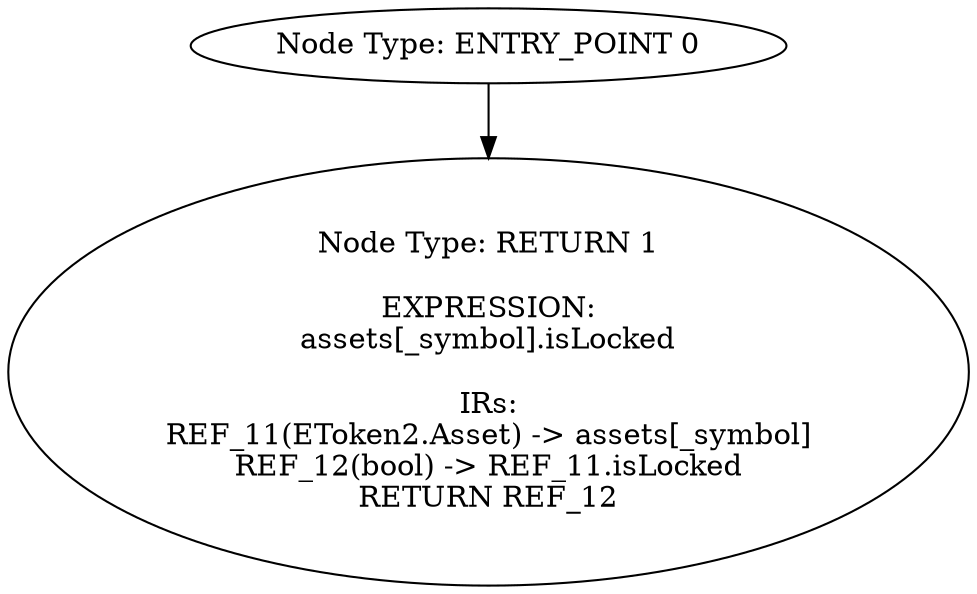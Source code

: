 digraph{
0[label="Node Type: ENTRY_POINT 0
"];
0->1;
1[label="Node Type: RETURN 1

EXPRESSION:
assets[_symbol].isLocked

IRs:
REF_11(EToken2.Asset) -> assets[_symbol]
REF_12(bool) -> REF_11.isLocked
RETURN REF_12"];
}
